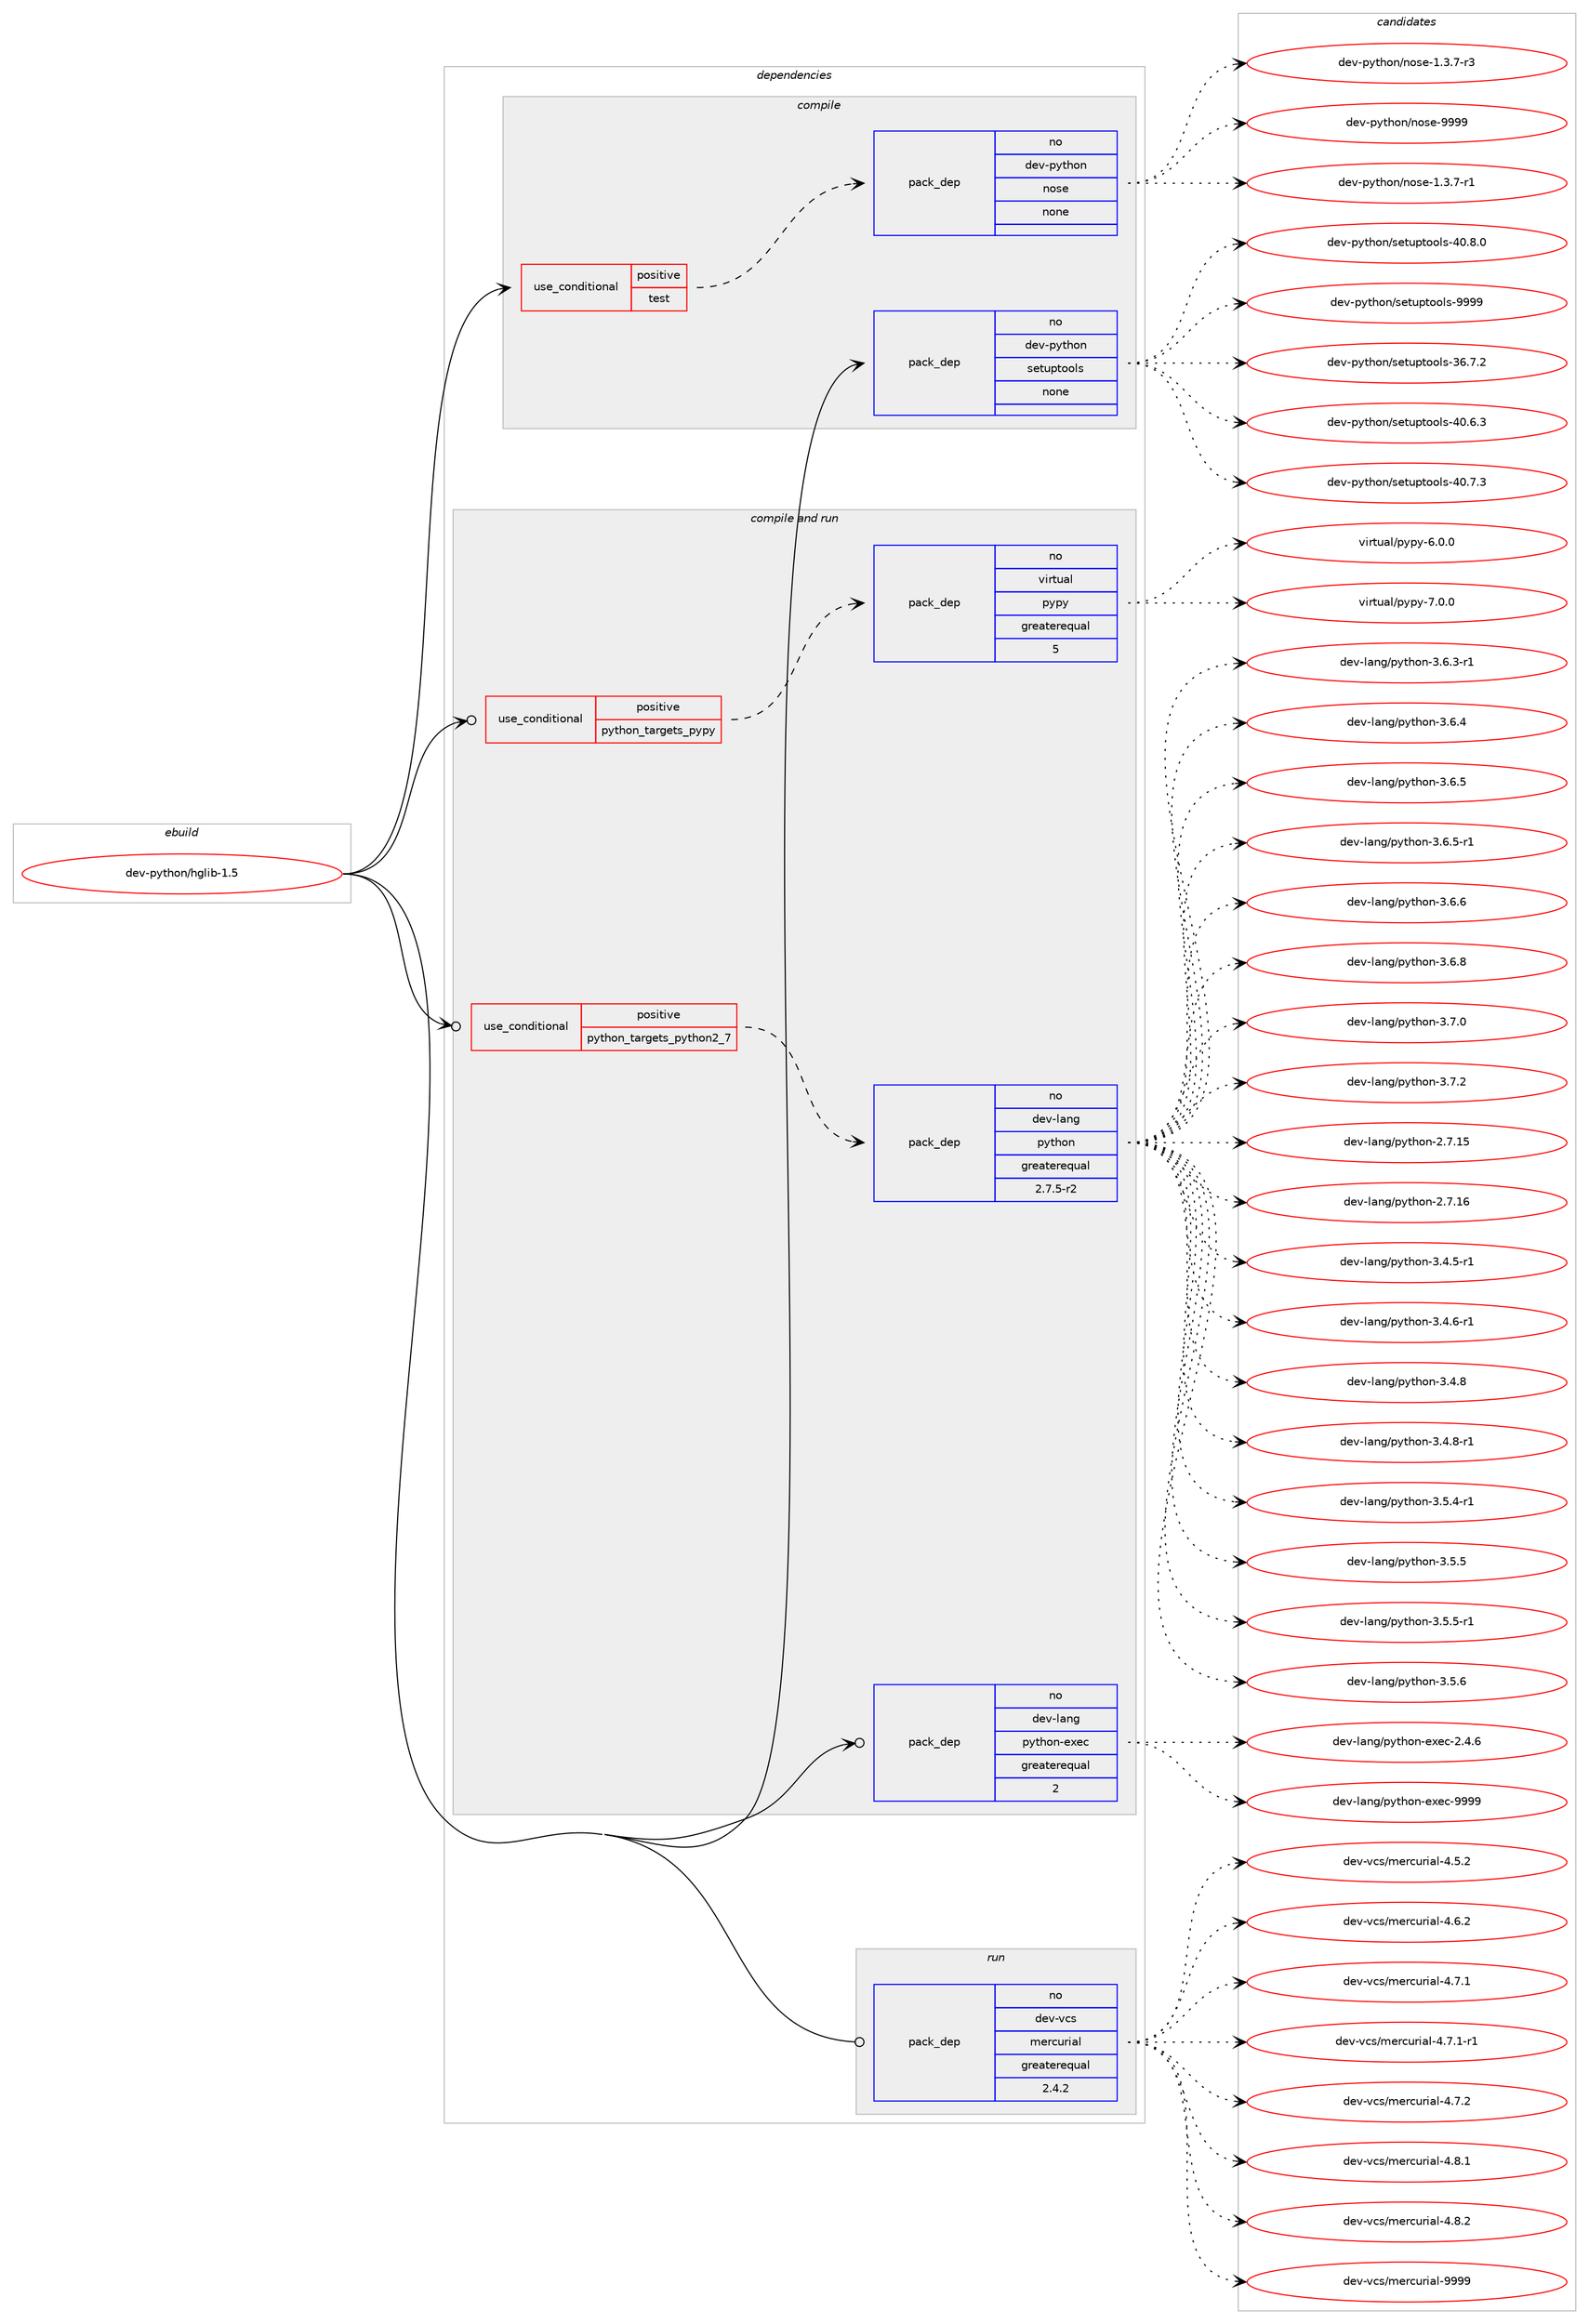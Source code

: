 digraph prolog {

# *************
# Graph options
# *************

newrank=true;
concentrate=true;
compound=true;
graph [rankdir=LR,fontname=Helvetica,fontsize=10,ranksep=1.5];#, ranksep=2.5, nodesep=0.2];
edge  [arrowhead=vee];
node  [fontname=Helvetica,fontsize=10];

# **********
# The ebuild
# **********

subgraph cluster_leftcol {
color=gray;
rank=same;
label=<<i>ebuild</i>>;
id [label="dev-python/hglib-1.5", color=red, width=4, href="../dev-python/hglib-1.5.svg"];
}

# ****************
# The dependencies
# ****************

subgraph cluster_midcol {
color=gray;
label=<<i>dependencies</i>>;
subgraph cluster_compile {
fillcolor="#eeeeee";
style=filled;
label=<<i>compile</i>>;
subgraph cond375353 {
dependency1412688 [label=<<TABLE BORDER="0" CELLBORDER="1" CELLSPACING="0" CELLPADDING="4"><TR><TD ROWSPAN="3" CELLPADDING="10">use_conditional</TD></TR><TR><TD>positive</TD></TR><TR><TD>test</TD></TR></TABLE>>, shape=none, color=red];
subgraph pack1014066 {
dependency1412689 [label=<<TABLE BORDER="0" CELLBORDER="1" CELLSPACING="0" CELLPADDING="4" WIDTH="220"><TR><TD ROWSPAN="6" CELLPADDING="30">pack_dep</TD></TR><TR><TD WIDTH="110">no</TD></TR><TR><TD>dev-python</TD></TR><TR><TD>nose</TD></TR><TR><TD>none</TD></TR><TR><TD></TD></TR></TABLE>>, shape=none, color=blue];
}
dependency1412688:e -> dependency1412689:w [weight=20,style="dashed",arrowhead="vee"];
}
id:e -> dependency1412688:w [weight=20,style="solid",arrowhead="vee"];
subgraph pack1014067 {
dependency1412690 [label=<<TABLE BORDER="0" CELLBORDER="1" CELLSPACING="0" CELLPADDING="4" WIDTH="220"><TR><TD ROWSPAN="6" CELLPADDING="30">pack_dep</TD></TR><TR><TD WIDTH="110">no</TD></TR><TR><TD>dev-python</TD></TR><TR><TD>setuptools</TD></TR><TR><TD>none</TD></TR><TR><TD></TD></TR></TABLE>>, shape=none, color=blue];
}
id:e -> dependency1412690:w [weight=20,style="solid",arrowhead="vee"];
}
subgraph cluster_compileandrun {
fillcolor="#eeeeee";
style=filled;
label=<<i>compile and run</i>>;
subgraph cond375354 {
dependency1412691 [label=<<TABLE BORDER="0" CELLBORDER="1" CELLSPACING="0" CELLPADDING="4"><TR><TD ROWSPAN="3" CELLPADDING="10">use_conditional</TD></TR><TR><TD>positive</TD></TR><TR><TD>python_targets_pypy</TD></TR></TABLE>>, shape=none, color=red];
subgraph pack1014068 {
dependency1412692 [label=<<TABLE BORDER="0" CELLBORDER="1" CELLSPACING="0" CELLPADDING="4" WIDTH="220"><TR><TD ROWSPAN="6" CELLPADDING="30">pack_dep</TD></TR><TR><TD WIDTH="110">no</TD></TR><TR><TD>virtual</TD></TR><TR><TD>pypy</TD></TR><TR><TD>greaterequal</TD></TR><TR><TD>5</TD></TR></TABLE>>, shape=none, color=blue];
}
dependency1412691:e -> dependency1412692:w [weight=20,style="dashed",arrowhead="vee"];
}
id:e -> dependency1412691:w [weight=20,style="solid",arrowhead="odotvee"];
subgraph cond375355 {
dependency1412693 [label=<<TABLE BORDER="0" CELLBORDER="1" CELLSPACING="0" CELLPADDING="4"><TR><TD ROWSPAN="3" CELLPADDING="10">use_conditional</TD></TR><TR><TD>positive</TD></TR><TR><TD>python_targets_python2_7</TD></TR></TABLE>>, shape=none, color=red];
subgraph pack1014069 {
dependency1412694 [label=<<TABLE BORDER="0" CELLBORDER="1" CELLSPACING="0" CELLPADDING="4" WIDTH="220"><TR><TD ROWSPAN="6" CELLPADDING="30">pack_dep</TD></TR><TR><TD WIDTH="110">no</TD></TR><TR><TD>dev-lang</TD></TR><TR><TD>python</TD></TR><TR><TD>greaterequal</TD></TR><TR><TD>2.7.5-r2</TD></TR></TABLE>>, shape=none, color=blue];
}
dependency1412693:e -> dependency1412694:w [weight=20,style="dashed",arrowhead="vee"];
}
id:e -> dependency1412693:w [weight=20,style="solid",arrowhead="odotvee"];
subgraph pack1014070 {
dependency1412695 [label=<<TABLE BORDER="0" CELLBORDER="1" CELLSPACING="0" CELLPADDING="4" WIDTH="220"><TR><TD ROWSPAN="6" CELLPADDING="30">pack_dep</TD></TR><TR><TD WIDTH="110">no</TD></TR><TR><TD>dev-lang</TD></TR><TR><TD>python-exec</TD></TR><TR><TD>greaterequal</TD></TR><TR><TD>2</TD></TR></TABLE>>, shape=none, color=blue];
}
id:e -> dependency1412695:w [weight=20,style="solid",arrowhead="odotvee"];
}
subgraph cluster_run {
fillcolor="#eeeeee";
style=filled;
label=<<i>run</i>>;
subgraph pack1014071 {
dependency1412696 [label=<<TABLE BORDER="0" CELLBORDER="1" CELLSPACING="0" CELLPADDING="4" WIDTH="220"><TR><TD ROWSPAN="6" CELLPADDING="30">pack_dep</TD></TR><TR><TD WIDTH="110">no</TD></TR><TR><TD>dev-vcs</TD></TR><TR><TD>mercurial</TD></TR><TR><TD>greaterequal</TD></TR><TR><TD>2.4.2</TD></TR></TABLE>>, shape=none, color=blue];
}
id:e -> dependency1412696:w [weight=20,style="solid",arrowhead="odot"];
}
}

# **************
# The candidates
# **************

subgraph cluster_choices {
rank=same;
color=gray;
label=<<i>candidates</i>>;

subgraph choice1014066 {
color=black;
nodesep=1;
choice10010111845112121116104111110471101111151014549465146554511449 [label="dev-python/nose-1.3.7-r1", color=red, width=4,href="../dev-python/nose-1.3.7-r1.svg"];
choice10010111845112121116104111110471101111151014549465146554511451 [label="dev-python/nose-1.3.7-r3", color=red, width=4,href="../dev-python/nose-1.3.7-r3.svg"];
choice10010111845112121116104111110471101111151014557575757 [label="dev-python/nose-9999", color=red, width=4,href="../dev-python/nose-9999.svg"];
dependency1412689:e -> choice10010111845112121116104111110471101111151014549465146554511449:w [style=dotted,weight="100"];
dependency1412689:e -> choice10010111845112121116104111110471101111151014549465146554511451:w [style=dotted,weight="100"];
dependency1412689:e -> choice10010111845112121116104111110471101111151014557575757:w [style=dotted,weight="100"];
}
subgraph choice1014067 {
color=black;
nodesep=1;
choice100101118451121211161041111104711510111611711211611111110811545515446554650 [label="dev-python/setuptools-36.7.2", color=red, width=4,href="../dev-python/setuptools-36.7.2.svg"];
choice100101118451121211161041111104711510111611711211611111110811545524846544651 [label="dev-python/setuptools-40.6.3", color=red, width=4,href="../dev-python/setuptools-40.6.3.svg"];
choice100101118451121211161041111104711510111611711211611111110811545524846554651 [label="dev-python/setuptools-40.7.3", color=red, width=4,href="../dev-python/setuptools-40.7.3.svg"];
choice100101118451121211161041111104711510111611711211611111110811545524846564648 [label="dev-python/setuptools-40.8.0", color=red, width=4,href="../dev-python/setuptools-40.8.0.svg"];
choice10010111845112121116104111110471151011161171121161111111081154557575757 [label="dev-python/setuptools-9999", color=red, width=4,href="../dev-python/setuptools-9999.svg"];
dependency1412690:e -> choice100101118451121211161041111104711510111611711211611111110811545515446554650:w [style=dotted,weight="100"];
dependency1412690:e -> choice100101118451121211161041111104711510111611711211611111110811545524846544651:w [style=dotted,weight="100"];
dependency1412690:e -> choice100101118451121211161041111104711510111611711211611111110811545524846554651:w [style=dotted,weight="100"];
dependency1412690:e -> choice100101118451121211161041111104711510111611711211611111110811545524846564648:w [style=dotted,weight="100"];
dependency1412690:e -> choice10010111845112121116104111110471151011161171121161111111081154557575757:w [style=dotted,weight="100"];
}
subgraph choice1014068 {
color=black;
nodesep=1;
choice1181051141161179710847112121112121455446484648 [label="virtual/pypy-6.0.0", color=red, width=4,href="../virtual/pypy-6.0.0.svg"];
choice1181051141161179710847112121112121455546484648 [label="virtual/pypy-7.0.0", color=red, width=4,href="../virtual/pypy-7.0.0.svg"];
dependency1412692:e -> choice1181051141161179710847112121112121455446484648:w [style=dotted,weight="100"];
dependency1412692:e -> choice1181051141161179710847112121112121455546484648:w [style=dotted,weight="100"];
}
subgraph choice1014069 {
color=black;
nodesep=1;
choice10010111845108971101034711212111610411111045504655464953 [label="dev-lang/python-2.7.15", color=red, width=4,href="../dev-lang/python-2.7.15.svg"];
choice10010111845108971101034711212111610411111045504655464954 [label="dev-lang/python-2.7.16", color=red, width=4,href="../dev-lang/python-2.7.16.svg"];
choice1001011184510897110103471121211161041111104551465246534511449 [label="dev-lang/python-3.4.5-r1", color=red, width=4,href="../dev-lang/python-3.4.5-r1.svg"];
choice1001011184510897110103471121211161041111104551465246544511449 [label="dev-lang/python-3.4.6-r1", color=red, width=4,href="../dev-lang/python-3.4.6-r1.svg"];
choice100101118451089711010347112121116104111110455146524656 [label="dev-lang/python-3.4.8", color=red, width=4,href="../dev-lang/python-3.4.8.svg"];
choice1001011184510897110103471121211161041111104551465246564511449 [label="dev-lang/python-3.4.8-r1", color=red, width=4,href="../dev-lang/python-3.4.8-r1.svg"];
choice1001011184510897110103471121211161041111104551465346524511449 [label="dev-lang/python-3.5.4-r1", color=red, width=4,href="../dev-lang/python-3.5.4-r1.svg"];
choice100101118451089711010347112121116104111110455146534653 [label="dev-lang/python-3.5.5", color=red, width=4,href="../dev-lang/python-3.5.5.svg"];
choice1001011184510897110103471121211161041111104551465346534511449 [label="dev-lang/python-3.5.5-r1", color=red, width=4,href="../dev-lang/python-3.5.5-r1.svg"];
choice100101118451089711010347112121116104111110455146534654 [label="dev-lang/python-3.5.6", color=red, width=4,href="../dev-lang/python-3.5.6.svg"];
choice1001011184510897110103471121211161041111104551465446514511449 [label="dev-lang/python-3.6.3-r1", color=red, width=4,href="../dev-lang/python-3.6.3-r1.svg"];
choice100101118451089711010347112121116104111110455146544652 [label="dev-lang/python-3.6.4", color=red, width=4,href="../dev-lang/python-3.6.4.svg"];
choice100101118451089711010347112121116104111110455146544653 [label="dev-lang/python-3.6.5", color=red, width=4,href="../dev-lang/python-3.6.5.svg"];
choice1001011184510897110103471121211161041111104551465446534511449 [label="dev-lang/python-3.6.5-r1", color=red, width=4,href="../dev-lang/python-3.6.5-r1.svg"];
choice100101118451089711010347112121116104111110455146544654 [label="dev-lang/python-3.6.6", color=red, width=4,href="../dev-lang/python-3.6.6.svg"];
choice100101118451089711010347112121116104111110455146544656 [label="dev-lang/python-3.6.8", color=red, width=4,href="../dev-lang/python-3.6.8.svg"];
choice100101118451089711010347112121116104111110455146554648 [label="dev-lang/python-3.7.0", color=red, width=4,href="../dev-lang/python-3.7.0.svg"];
choice100101118451089711010347112121116104111110455146554650 [label="dev-lang/python-3.7.2", color=red, width=4,href="../dev-lang/python-3.7.2.svg"];
dependency1412694:e -> choice10010111845108971101034711212111610411111045504655464953:w [style=dotted,weight="100"];
dependency1412694:e -> choice10010111845108971101034711212111610411111045504655464954:w [style=dotted,weight="100"];
dependency1412694:e -> choice1001011184510897110103471121211161041111104551465246534511449:w [style=dotted,weight="100"];
dependency1412694:e -> choice1001011184510897110103471121211161041111104551465246544511449:w [style=dotted,weight="100"];
dependency1412694:e -> choice100101118451089711010347112121116104111110455146524656:w [style=dotted,weight="100"];
dependency1412694:e -> choice1001011184510897110103471121211161041111104551465246564511449:w [style=dotted,weight="100"];
dependency1412694:e -> choice1001011184510897110103471121211161041111104551465346524511449:w [style=dotted,weight="100"];
dependency1412694:e -> choice100101118451089711010347112121116104111110455146534653:w [style=dotted,weight="100"];
dependency1412694:e -> choice1001011184510897110103471121211161041111104551465346534511449:w [style=dotted,weight="100"];
dependency1412694:e -> choice100101118451089711010347112121116104111110455146534654:w [style=dotted,weight="100"];
dependency1412694:e -> choice1001011184510897110103471121211161041111104551465446514511449:w [style=dotted,weight="100"];
dependency1412694:e -> choice100101118451089711010347112121116104111110455146544652:w [style=dotted,weight="100"];
dependency1412694:e -> choice100101118451089711010347112121116104111110455146544653:w [style=dotted,weight="100"];
dependency1412694:e -> choice1001011184510897110103471121211161041111104551465446534511449:w [style=dotted,weight="100"];
dependency1412694:e -> choice100101118451089711010347112121116104111110455146544654:w [style=dotted,weight="100"];
dependency1412694:e -> choice100101118451089711010347112121116104111110455146544656:w [style=dotted,weight="100"];
dependency1412694:e -> choice100101118451089711010347112121116104111110455146554648:w [style=dotted,weight="100"];
dependency1412694:e -> choice100101118451089711010347112121116104111110455146554650:w [style=dotted,weight="100"];
}
subgraph choice1014070 {
color=black;
nodesep=1;
choice1001011184510897110103471121211161041111104510112010199455046524654 [label="dev-lang/python-exec-2.4.6", color=red, width=4,href="../dev-lang/python-exec-2.4.6.svg"];
choice10010111845108971101034711212111610411111045101120101994557575757 [label="dev-lang/python-exec-9999", color=red, width=4,href="../dev-lang/python-exec-9999.svg"];
dependency1412695:e -> choice1001011184510897110103471121211161041111104510112010199455046524654:w [style=dotted,weight="100"];
dependency1412695:e -> choice10010111845108971101034711212111610411111045101120101994557575757:w [style=dotted,weight="100"];
}
subgraph choice1014071 {
color=black;
nodesep=1;
choice1001011184511899115471091011149911711410597108455246534650 [label="dev-vcs/mercurial-4.5.2", color=red, width=4,href="../dev-vcs/mercurial-4.5.2.svg"];
choice1001011184511899115471091011149911711410597108455246544650 [label="dev-vcs/mercurial-4.6.2", color=red, width=4,href="../dev-vcs/mercurial-4.6.2.svg"];
choice1001011184511899115471091011149911711410597108455246554649 [label="dev-vcs/mercurial-4.7.1", color=red, width=4,href="../dev-vcs/mercurial-4.7.1.svg"];
choice10010111845118991154710910111499117114105971084552465546494511449 [label="dev-vcs/mercurial-4.7.1-r1", color=red, width=4,href="../dev-vcs/mercurial-4.7.1-r1.svg"];
choice1001011184511899115471091011149911711410597108455246554650 [label="dev-vcs/mercurial-4.7.2", color=red, width=4,href="../dev-vcs/mercurial-4.7.2.svg"];
choice1001011184511899115471091011149911711410597108455246564649 [label="dev-vcs/mercurial-4.8.1", color=red, width=4,href="../dev-vcs/mercurial-4.8.1.svg"];
choice1001011184511899115471091011149911711410597108455246564650 [label="dev-vcs/mercurial-4.8.2", color=red, width=4,href="../dev-vcs/mercurial-4.8.2.svg"];
choice10010111845118991154710910111499117114105971084557575757 [label="dev-vcs/mercurial-9999", color=red, width=4,href="../dev-vcs/mercurial-9999.svg"];
dependency1412696:e -> choice1001011184511899115471091011149911711410597108455246534650:w [style=dotted,weight="100"];
dependency1412696:e -> choice1001011184511899115471091011149911711410597108455246544650:w [style=dotted,weight="100"];
dependency1412696:e -> choice1001011184511899115471091011149911711410597108455246554649:w [style=dotted,weight="100"];
dependency1412696:e -> choice10010111845118991154710910111499117114105971084552465546494511449:w [style=dotted,weight="100"];
dependency1412696:e -> choice1001011184511899115471091011149911711410597108455246554650:w [style=dotted,weight="100"];
dependency1412696:e -> choice1001011184511899115471091011149911711410597108455246564649:w [style=dotted,weight="100"];
dependency1412696:e -> choice1001011184511899115471091011149911711410597108455246564650:w [style=dotted,weight="100"];
dependency1412696:e -> choice10010111845118991154710910111499117114105971084557575757:w [style=dotted,weight="100"];
}
}

}
